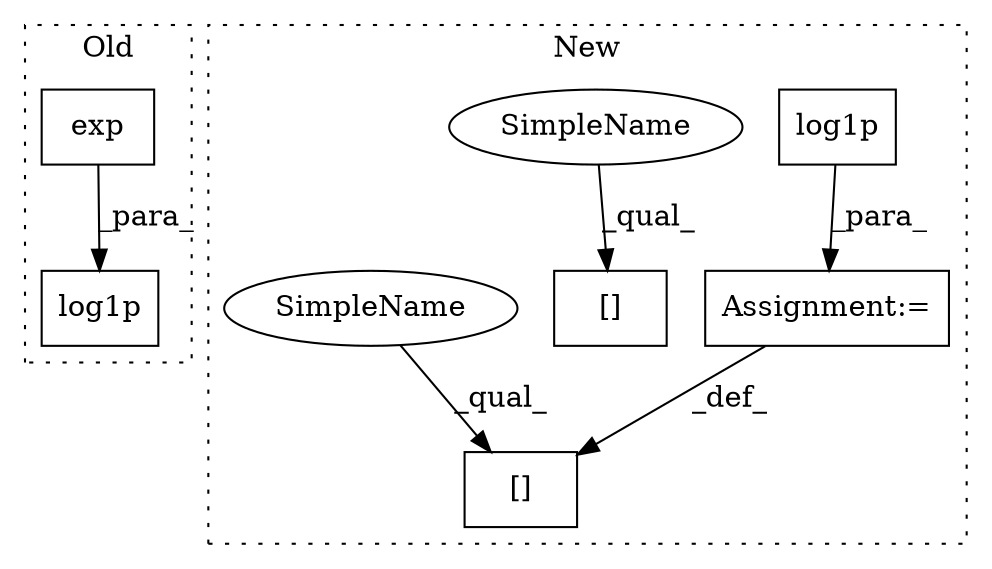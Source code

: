 digraph G {
subgraph cluster0 {
1 [label="log1p" a="32" s="4018,4036" l="6,1" shape="box"];
6 [label="exp" a="32" s="4030,4035" l="4,1" shape="box"];
label = "Old";
style="dotted";
}
subgraph cluster1 {
2 [label="[]" a="2" s="4084,4094" l="3,1" shape="box"];
3 [label="[]" a="2" s="4034,4045" l="3,1" shape="box"];
4 [label="Assignment:=" a="7" s="4095" l="1" shape="box"];
5 [label="log1p" a="32" s="4111,4139" l="6,1" shape="box"];
7 [label="SimpleName" a="42" s="4034" l="2" shape="ellipse"];
8 [label="SimpleName" a="42" s="4084" l="2" shape="ellipse"];
label = "New";
style="dotted";
}
4 -> 2 [label="_def_"];
5 -> 4 [label="_para_"];
6 -> 1 [label="_para_"];
7 -> 3 [label="_qual_"];
8 -> 2 [label="_qual_"];
}